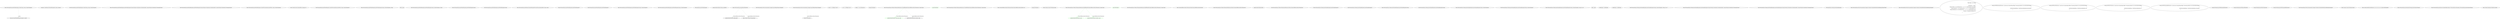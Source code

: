 digraph  {
m0_14 [cluster="Newtonsoft.Json.JsonWriterException.Create(string, string, System.Exception)", file="JObject.cs", label="Entry Newtonsoft.Json.JsonWriterException.Create(string, string, System.Exception)", span="99-99"];
m0_15 [cluster="Newtonsoft.Json.JsonWriterException.Create(string, string, System.Exception)", file="JObject.cs", label="message = JsonPosition.FormatMessage(null, path, message)", span="101-101"];
m0_16 [cluster="Newtonsoft.Json.JsonWriterException.Create(string, string, System.Exception)", file="JObject.cs", label="return new JsonWriterException(message, ex, path);", span="103-103"];
m0_17 [cluster="Newtonsoft.Json.JsonWriterException.Create(string, string, System.Exception)", file="JObject.cs", label="Exit Newtonsoft.Json.JsonWriterException.Create(string, string, System.Exception)", span="99-99"];
m0_6 [cluster="Newtonsoft.Json.JsonWriterException.JsonWriterException(System.Runtime.Serialization.SerializationInfo, System.Runtime.Serialization.StreamingContext)", file="JObject.cs", label="Entry Newtonsoft.Json.JsonWriterException.JsonWriterException(System.Runtime.Serialization.SerializationInfo, System.Runtime.Serialization.StreamingContext)", span="82-82"];
m0_7 [cluster="Newtonsoft.Json.JsonWriterException.JsonWriterException(System.Runtime.Serialization.SerializationInfo, System.Runtime.Serialization.StreamingContext)", file="JObject.cs", label="Exit Newtonsoft.Json.JsonWriterException.JsonWriterException(System.Runtime.Serialization.SerializationInfo, System.Runtime.Serialization.StreamingContext)", span="82-82"];
m0_11 [cluster="Newtonsoft.Json.JsonWriterException.Create(Newtonsoft.Json.JsonWriter, string, System.Exception)", file="JObject.cs", label="Entry Newtonsoft.Json.JsonWriterException.Create(Newtonsoft.Json.JsonWriter, string, System.Exception)", span="94-94"];
m0_12 [cluster="Newtonsoft.Json.JsonWriterException.Create(Newtonsoft.Json.JsonWriter, string, System.Exception)", file="JObject.cs", label="return Create(writer.ContainerPath, message, ex);", span="96-96"];
m0_13 [cluster="Newtonsoft.Json.JsonWriterException.Create(Newtonsoft.Json.JsonWriter, string, System.Exception)", file="JObject.cs", label="Exit Newtonsoft.Json.JsonWriterException.Create(Newtonsoft.Json.JsonWriter, string, System.Exception)", span="94-94"];
m0_8 [cluster="Newtonsoft.Json.JsonWriterException.JsonWriterException(string, System.Exception, string)", file="JObject.cs", label="Entry Newtonsoft.Json.JsonWriterException.JsonWriterException(string, System.Exception, string)", span="88-88"];
m0_9 [cluster="Newtonsoft.Json.JsonWriterException.JsonWriterException(string, System.Exception, string)", file="JObject.cs", label="Path = path", span="91-91"];
m0_10 [cluster="Newtonsoft.Json.JsonWriterException.JsonWriterException(string, System.Exception, string)", file="JObject.cs", label="Exit Newtonsoft.Json.JsonWriterException.JsonWriterException(string, System.Exception, string)", span="88-88"];
m0_2 [cluster="Newtonsoft.Json.JsonWriterException.JsonWriterException(string)", file="JObject.cs", label="Entry Newtonsoft.Json.JsonWriterException.JsonWriterException(string)", span="58-58"];
m0_3 [cluster="Newtonsoft.Json.JsonWriterException.JsonWriterException(string)", file="JObject.cs", label="Exit Newtonsoft.Json.JsonWriterException.JsonWriterException(string)", span="58-58"];
m0_18 [cluster="Newtonsoft.Json.JsonPosition.FormatMessage(Newtonsoft.Json.IJsonLineInfo, string, string)", file="JObject.cs", label="Entry Newtonsoft.Json.JsonPosition.FormatMessage(Newtonsoft.Json.IJsonLineInfo, string, string)", span="139-139"];
m0_0 [cluster="Newtonsoft.Json.JsonWriterException.JsonWriterException()", file="JObject.cs", label="Entry Newtonsoft.Json.JsonWriterException.JsonWriterException()", span="49-49"];
m0_1 [cluster="Newtonsoft.Json.JsonWriterException.JsonWriterException()", file="JObject.cs", label="Exit Newtonsoft.Json.JsonWriterException.JsonWriterException()", span="49-49"];
m0_4 [cluster="Newtonsoft.Json.JsonWriterException.JsonWriterException(string, System.Exception)", file="JObject.cs", label="Entry Newtonsoft.Json.JsonWriterException.JsonWriterException(string, System.Exception)", span="69-69"];
m0_5 [cluster="Newtonsoft.Json.JsonWriterException.JsonWriterException(string, System.Exception)", file="JObject.cs", label="Exit Newtonsoft.Json.JsonWriterException.JsonWriterException(string, System.Exception)", span="69-69"];
m0_19 [file="JObject.cs", label="Newtonsoft.Json.JsonWriterException", span=""];
m1_10 [cluster="Newtonsoft.Json.Utilities.ILGeneratorExtensions.PushArrayInstance(System.Reflection.Emit.ILGenerator, int, int)", file="JPathExecuteTests.cs", label="generator.Emit(OpCodes.Ldarg, argsIndex)", span="49-49"];
m1_12 [cluster="Newtonsoft.Json.Utilities.ILGeneratorExtensions.PushArrayInstance(System.Reflection.Emit.ILGenerator, int, int)", file="JPathExecuteTests.cs", label="generator.Emit(OpCodes.Ldelem_Ref)", span="51-51"];
m1_8 [cluster="Newtonsoft.Json.Tests.Documentation.Samples.Linq.ToObjectGeneric.Example()", file="JPathExecuteTests.cs", label="Exit Newtonsoft.Json.Tests.Documentation.Samples.Linq.ToObjectGeneric.Example()", span="10-10"];
m1_0 [cluster="Newtonsoft.Json.Tests.Documentation.Samples.Linq.ToObjectGeneric.Example()", file="JPathExecuteTests.cs", label="Entry Newtonsoft.Json.Tests.Documentation.Samples.Linq.ToObjectGeneric.Example()", span="10-10"];
m1_2 [cluster="Newtonsoft.Json.Tests.Documentation.Samples.Linq.ToObjectGeneric.Example()", file="JPathExecuteTests.cs", label="bool b = v1.ToObject<bool>()", span="15-15"];
m1_3 [cluster="Newtonsoft.Json.Tests.Documentation.Samples.Linq.ToObjectGeneric.Example()", file="JPathExecuteTests.cs", label="Console.WriteLine(b)", span="17-17"];
m1_4 [cluster="Newtonsoft.Json.Tests.Documentation.Samples.Linq.ToObjectGeneric.Example()", file="JPathExecuteTests.cs", label="int i = v1.ToObject<int>()", span="20-20"];
m1_1 [cluster="Newtonsoft.Json.Tests.Documentation.Samples.Linq.ToObjectGeneric.Example()", file="JPathExecuteTests.cs", label="JValue v1 = new JValue(true)", span="13-13"];
m1_5 [cluster="Newtonsoft.Json.Tests.Documentation.Samples.Linq.ToObjectGeneric.Example()", file="JPathExecuteTests.cs", label="Console.WriteLine(i)", span="22-22"];
m1_20 [cluster="Newtonsoft.Json.Utilities.ILGeneratorExtensions.UnboxIfNeeded(System.Reflection.Emit.ILGenerator, System.Type)", file="JPathExecuteTests.cs", label="Entry Newtonsoft.Json.Utilities.ILGeneratorExtensions.UnboxIfNeeded(System.Reflection.Emit.ILGenerator, System.Type)", span="66-66"];
m1_21 [cluster="Newtonsoft.Json.Utilities.ILGeneratorExtensions.UnboxIfNeeded(System.Reflection.Emit.ILGenerator, System.Type)", color=green, community=0, file="JPathExecuteTests.cs", label="type.IsValueType()", prediction=0, span="68-68"];
m1_22 [cluster="Newtonsoft.Json.Utilities.ILGeneratorExtensions.UnboxIfNeeded(System.Reflection.Emit.ILGenerator, System.Type)", color=green, community=0, file="JPathExecuteTests.cs", label="generator.Emit(OpCodes.Unbox_Any, type)", prediction=1, span="70-70"];
m1_23 [cluster="Newtonsoft.Json.Utilities.ILGeneratorExtensions.UnboxIfNeeded(System.Reflection.Emit.ILGenerator, System.Type)", file="JPathExecuteTests.cs", label="generator.Emit(OpCodes.Castclass, type)", span="74-74"];
m1_24 [cluster="Newtonsoft.Json.Utilities.ILGeneratorExtensions.UnboxIfNeeded(System.Reflection.Emit.ILGenerator, System.Type)", file="JPathExecuteTests.cs", label="Exit Newtonsoft.Json.Utilities.ILGeneratorExtensions.UnboxIfNeeded(System.Reflection.Emit.ILGenerator, System.Type)", span="66-66"];
m1_14 [cluster="System.Reflection.Emit.ILGenerator.Emit(System.Reflection.Emit.OpCode, int)", file="JPathExecuteTests.cs", label="Entry System.Reflection.Emit.ILGenerator.Emit(System.Reflection.Emit.OpCode, int)", span="0-0"];
m1_7 [cluster="Newtonsoft.Json.Tests.Documentation.Samples.Linq.ToObjectGeneric.Example()", file="JPathExecuteTests.cs", label="Console.WriteLine(s)", span="27-27"];
m1_9 [cluster="Newtonsoft.Json.Linq.JValue.JValue(bool)", file="JPathExecuteTests.cs", label="Entry Newtonsoft.Json.Linq.JValue.JValue(bool)", span="145-145"];
m1_11 [cluster="System.Console.WriteLine(bool)", file="JPathExecuteTests.cs", label="Entry System.Console.WriteLine(bool)", span="0-0"];
m1_13 [cluster="System.Console.WriteLine(string)", file="JPathExecuteTests.cs", label="Entry System.Console.WriteLine(string)", span="0-0"];
m1_15 [cluster="Newtonsoft.Json.Utilities.ILGeneratorExtensions.BoxIfNeeded(System.Reflection.Emit.ILGenerator, System.Type)", file="JPathExecuteTests.cs", label="Entry Newtonsoft.Json.Utilities.ILGeneratorExtensions.BoxIfNeeded(System.Reflection.Emit.ILGenerator, System.Type)", span="54-54"];
m1_16 [cluster="Newtonsoft.Json.Utilities.ILGeneratorExtensions.BoxIfNeeded(System.Reflection.Emit.ILGenerator, System.Type)", color=green, community=0, file="JPathExecuteTests.cs", label="type.IsValueType()", prediction=2, span="56-56"];
m1_17 [cluster="Newtonsoft.Json.Utilities.ILGeneratorExtensions.BoxIfNeeded(System.Reflection.Emit.ILGenerator, System.Type)", color=green, community=0, file="JPathExecuteTests.cs", label="generator.Emit(OpCodes.Box, type)", prediction=3, span="58-58"];
m1_18 [cluster="Newtonsoft.Json.Utilities.ILGeneratorExtensions.BoxIfNeeded(System.Reflection.Emit.ILGenerator, System.Type)", color=green, community=0, file="JPathExecuteTests.cs", label="generator.Emit(OpCodes.Castclass, type)", prediction=3, span="62-62"];
m1_19 [cluster="Newtonsoft.Json.Utilities.ILGeneratorExtensions.BoxIfNeeded(System.Reflection.Emit.ILGenerator, System.Type)", file="JPathExecuteTests.cs", label="Exit Newtonsoft.Json.Utilities.ILGeneratorExtensions.BoxIfNeeded(System.Reflection.Emit.ILGenerator, System.Type)", span="54-54"];
m1_6 [cluster="System.Reflection.Emit.ILGenerator.Emit(System.Reflection.Emit.OpCode)", file="JPathExecuteTests.cs", label="Entry System.Reflection.Emit.ILGenerator.Emit(System.Reflection.Emit.OpCode)", span="0-0"];
m1_31 [cluster="Newtonsoft.Json.Utilities.ILGeneratorExtensions.Return(System.Reflection.Emit.ILGenerator)", file="JPathExecuteTests.cs", label="Entry Newtonsoft.Json.Utilities.ILGeneratorExtensions.Return(System.Reflection.Emit.ILGenerator)", span="90-90"];
m1_32 [cluster="Newtonsoft.Json.Utilities.ILGeneratorExtensions.Return(System.Reflection.Emit.ILGenerator)", file="JPathExecuteTests.cs", label="generator.Emit(OpCodes.Ret)", span="92-92"];
m1_33 [cluster="Newtonsoft.Json.Utilities.ILGeneratorExtensions.Return(System.Reflection.Emit.ILGenerator)", file="JPathExecuteTests.cs", label="Exit Newtonsoft.Json.Utilities.ILGeneratorExtensions.Return(System.Reflection.Emit.ILGenerator)", span="90-90"];
m2_0 [cluster="Newtonsoft.Json.Schema.JsonSchemaException.JsonSchemaException()", file="MergeTests.cs", label="Entry Newtonsoft.Json.Schema.JsonSchemaException.JsonSchemaException()", span="65-65"];
m2_1 [cluster="Newtonsoft.Json.Schema.JsonSchemaException.JsonSchemaException()", file="MergeTests.cs", label="Exit Newtonsoft.Json.Schema.JsonSchemaException.JsonSchemaException()", span="65-65"];
m2_2 [cluster="Newtonsoft.Json.Schema.JsonSchemaException.JsonSchemaException(string)", file="MergeTests.cs", label="Entry Newtonsoft.Json.Schema.JsonSchemaException.JsonSchemaException(string)", span="74-74"];
m2_3 [cluster="Newtonsoft.Json.Schema.JsonSchemaException.JsonSchemaException(string)", file="MergeTests.cs", label="Exit Newtonsoft.Json.Schema.JsonSchemaException.JsonSchemaException(string)", span="74-74"];
m2_4 [cluster="Newtonsoft.Json.Schema.JsonSchemaException.JsonSchemaException(string, System.Exception)", file="MergeTests.cs", label="Entry Newtonsoft.Json.Schema.JsonSchemaException.JsonSchemaException(string, System.Exception)", span="85-85"];
m2_5 [cluster="Newtonsoft.Json.Schema.JsonSchemaException.JsonSchemaException(string, System.Exception)", file="MergeTests.cs", label="Exit Newtonsoft.Json.Schema.JsonSchemaException.JsonSchemaException(string, System.Exception)", span="85-85"];
m2_8 [cluster="Newtonsoft.Json.Schema.JsonSchemaException.JsonSchemaException(string, System.Exception, string, int, int)", file="MergeTests.cs", label="Entry Newtonsoft.Json.Schema.JsonSchemaException.JsonSchemaException(string, System.Exception, string, int, int)", span="104-104"];
m2_9 [cluster="Newtonsoft.Json.Schema.JsonSchemaException.JsonSchemaException(string, System.Exception, string, int, int)", file="MergeTests.cs", label="Path = path", span="107-107"];
m2_10 [cluster="Newtonsoft.Json.Schema.JsonSchemaException.JsonSchemaException(string, System.Exception, string, int, int)", file="MergeTests.cs", label="LineNumber = lineNumber", span="108-108"];
m2_11 [cluster="Newtonsoft.Json.Schema.JsonSchemaException.JsonSchemaException(string, System.Exception, string, int, int)", file="MergeTests.cs", label="LinePosition = linePosition", span="109-109"];
m2_12 [cluster="Newtonsoft.Json.Schema.JsonSchemaException.JsonSchemaException(string, System.Exception, string, int, int)", file="MergeTests.cs", label="Exit Newtonsoft.Json.Schema.JsonSchemaException.JsonSchemaException(string, System.Exception, string, int, int)", span="104-104"];
m2_6 [cluster="Newtonsoft.Json.Schema.JsonSchemaException.JsonSchemaException(System.Runtime.Serialization.SerializationInfo, System.Runtime.Serialization.StreamingContext)", file="MergeTests.cs", label="Entry Newtonsoft.Json.Schema.JsonSchemaException.JsonSchemaException(System.Runtime.Serialization.SerializationInfo, System.Runtime.Serialization.StreamingContext)", span="98-98"];
m2_7 [cluster="Newtonsoft.Json.Schema.JsonSchemaException.JsonSchemaException(System.Runtime.Serialization.SerializationInfo, System.Runtime.Serialization.StreamingContext)", file="MergeTests.cs", label="Exit Newtonsoft.Json.Schema.JsonSchemaException.JsonSchemaException(System.Runtime.Serialization.SerializationInfo, System.Runtime.Serialization.StreamingContext)", span="98-98"];
m2_13 [file="MergeTests.cs", label="Newtonsoft.Json.Schema.JsonSchemaException", span=""];
m3_11 [cluster="Newtonsoft.Json.Tests.Documentation.Samples.Serializer.SerializeDateTimeZoneHandling.Flight.Flight()", file="ThreadSafeStore.cs", label="Entry Newtonsoft.Json.Tests.Documentation.Samples.Serializer.SerializeDateTimeZoneHandling.Flight.Flight()", span="35-35"];
m3_0 [cluster="Newtonsoft.Json.Tests.Documentation.Samples.Serializer.SerializeDateTimeZoneHandling.Example()", file="ThreadSafeStore.cs", label="Entry Newtonsoft.Json.Tests.Documentation.Samples.Serializer.SerializeDateTimeZoneHandling.Example()", span="45-45"];
m3_1 [cluster="Newtonsoft.Json.Tests.Documentation.Samples.Serializer.SerializeDateTimeZoneHandling.Example()", file="ThreadSafeStore.cs", label="Flight flight = new Flight\r\n            {\r\n                Destination = ''Dubai'',\r\n                DepartureDate = new DateTime(2013, 1, 21, 0, 0, 0, DateTimeKind.Unspecified),\r\n                DepartureDateUtc = new DateTime(2013, 1, 21, 0, 0, 0, DateTimeKind.Utc),\r\n                DepartureDateLocal = new DateTime(2013, 1, 21, 0, 0, 0, DateTimeKind.Local),\r\n                Duration = TimeSpan.FromHours(5.5)\r\n            }", span="48-55"];
m3_2 [cluster="Newtonsoft.Json.Tests.Documentation.Samples.Serializer.SerializeDateTimeZoneHandling.Example()", file="ThreadSafeStore.cs", label="string jsonWithRoundtripTimeZone = JsonConvert.SerializeObject(flight, Formatting.Indented, new JsonSerializerSettings\r\n            {\r\n                DateTimeZoneHandling = DateTimeZoneHandling.RoundtripKind\r\n            })", span="57-60"];
m3_4 [cluster="Newtonsoft.Json.Tests.Documentation.Samples.Serializer.SerializeDateTimeZoneHandling.Example()", file="ThreadSafeStore.cs", label="string jsonWithLocalTimeZone = JsonConvert.SerializeObject(flight, Formatting.Indented, new JsonSerializerSettings\r\n            {\r\n                DateTimeZoneHandling = DateTimeZoneHandling.Local\r\n            })", span="71-74"];
m3_6 [cluster="Newtonsoft.Json.Tests.Documentation.Samples.Serializer.SerializeDateTimeZoneHandling.Example()", file="ThreadSafeStore.cs", label="string jsonWithUtcTimeZone = JsonConvert.SerializeObject(flight, Formatting.Indented, new JsonSerializerSettings\r\n            {\r\n                DateTimeZoneHandling = DateTimeZoneHandling.Utc\r\n            })", span="85-88"];
m3_8 [cluster="Newtonsoft.Json.Tests.Documentation.Samples.Serializer.SerializeDateTimeZoneHandling.Example()", file="ThreadSafeStore.cs", label="string jsonWithUnspecifiedTimeZone = JsonConvert.SerializeObject(flight, Formatting.Indented, new JsonSerializerSettings\r\n            {\r\n                DateTimeZoneHandling = DateTimeZoneHandling.Unspecified\r\n            })", span="99-102"];
m3_3 [cluster="Newtonsoft.Json.Tests.Documentation.Samples.Serializer.SerializeDateTimeZoneHandling.Example()", file="ThreadSafeStore.cs", label="Console.WriteLine(jsonWithRoundtripTimeZone)", span="62-62"];
m3_5 [cluster="Newtonsoft.Json.Tests.Documentation.Samples.Serializer.SerializeDateTimeZoneHandling.Example()", file="ThreadSafeStore.cs", label="Console.WriteLine(jsonWithLocalTimeZone)", span="76-76"];
m3_7 [cluster="Newtonsoft.Json.Tests.Documentation.Samples.Serializer.SerializeDateTimeZoneHandling.Example()", file="ThreadSafeStore.cs", label="Console.WriteLine(jsonWithUtcTimeZone)", span="90-90"];
m3_9 [cluster="Newtonsoft.Json.Tests.Documentation.Samples.Serializer.SerializeDateTimeZoneHandling.Example()", file="ThreadSafeStore.cs", label="Console.WriteLine(jsonWithUnspecifiedTimeZone)", span="104-104"];
m3_10 [cluster="Newtonsoft.Json.Tests.Documentation.Samples.Serializer.SerializeDateTimeZoneHandling.Example()", file="ThreadSafeStore.cs", label="Exit Newtonsoft.Json.Tests.Documentation.Samples.Serializer.SerializeDateTimeZoneHandling.Example()", span="45-45"];
m3_16 [cluster="System.Console.WriteLine(string)", file="ThreadSafeStore.cs", label="Entry System.Console.WriteLine(string)", span="0-0"];
m3_12 [cluster="System.DateTime.DateTime(int, int, int, int, int, int, System.DateTimeKind)", file="ThreadSafeStore.cs", label="Entry System.DateTime.DateTime(int, int, int, int, int, int, System.DateTimeKind)", span="0-0"];
m3_14 [cluster="Newtonsoft.Json.JsonSerializerSettings.JsonSerializerSettings()", file="ThreadSafeStore.cs", label="Entry Newtonsoft.Json.JsonSerializerSettings.JsonSerializerSettings()", span="359-359"];
m3_15 [cluster="Newtonsoft.Json.JsonConvert.SerializeObject(object, Newtonsoft.Json.Formatting, Newtonsoft.Json.JsonSerializerSettings)", file="ThreadSafeStore.cs", label="Entry Newtonsoft.Json.JsonConvert.SerializeObject(object, Newtonsoft.Json.Formatting, Newtonsoft.Json.JsonSerializerSettings)", span="606-606"];
m3_13 [cluster="System.TimeSpan.FromHours(double)", file="ThreadSafeStore.cs", label="Entry System.TimeSpan.FromHours(double)", span="0-0"];
m0_14 -> m0_16  [color=darkseagreen4, key=1, label=string, style=dashed];
m1_0 -> m1_3  [color=darkseagreen4, key=1, label="System.Reflection.Emit.ILGenerator", style=dashed];
m1_20 -> m1_22  [color=green, key=1, label="System.Reflection.Emit.ILGenerator", style=dashed];
m1_20 -> m1_23  [color=darkseagreen4, key=1, label="System.Reflection.Emit.ILGenerator", style=dashed];
m1_9 -> m1_11  [color=darkseagreen4, key=1, label="System.Reflection.Emit.ILGenerator", style=dashed];
m1_9 -> m1_12  [color=darkseagreen4, key=1, label="System.Reflection.Emit.ILGenerator", style=dashed];
m1_15 -> m1_17  [color=green, key=1, label="System.Reflection.Emit.ILGenerator", style=dashed];
m1_15 -> m1_18  [color=green, key=1, label="System.Reflection.Emit.ILGenerator", style=dashed];
}
